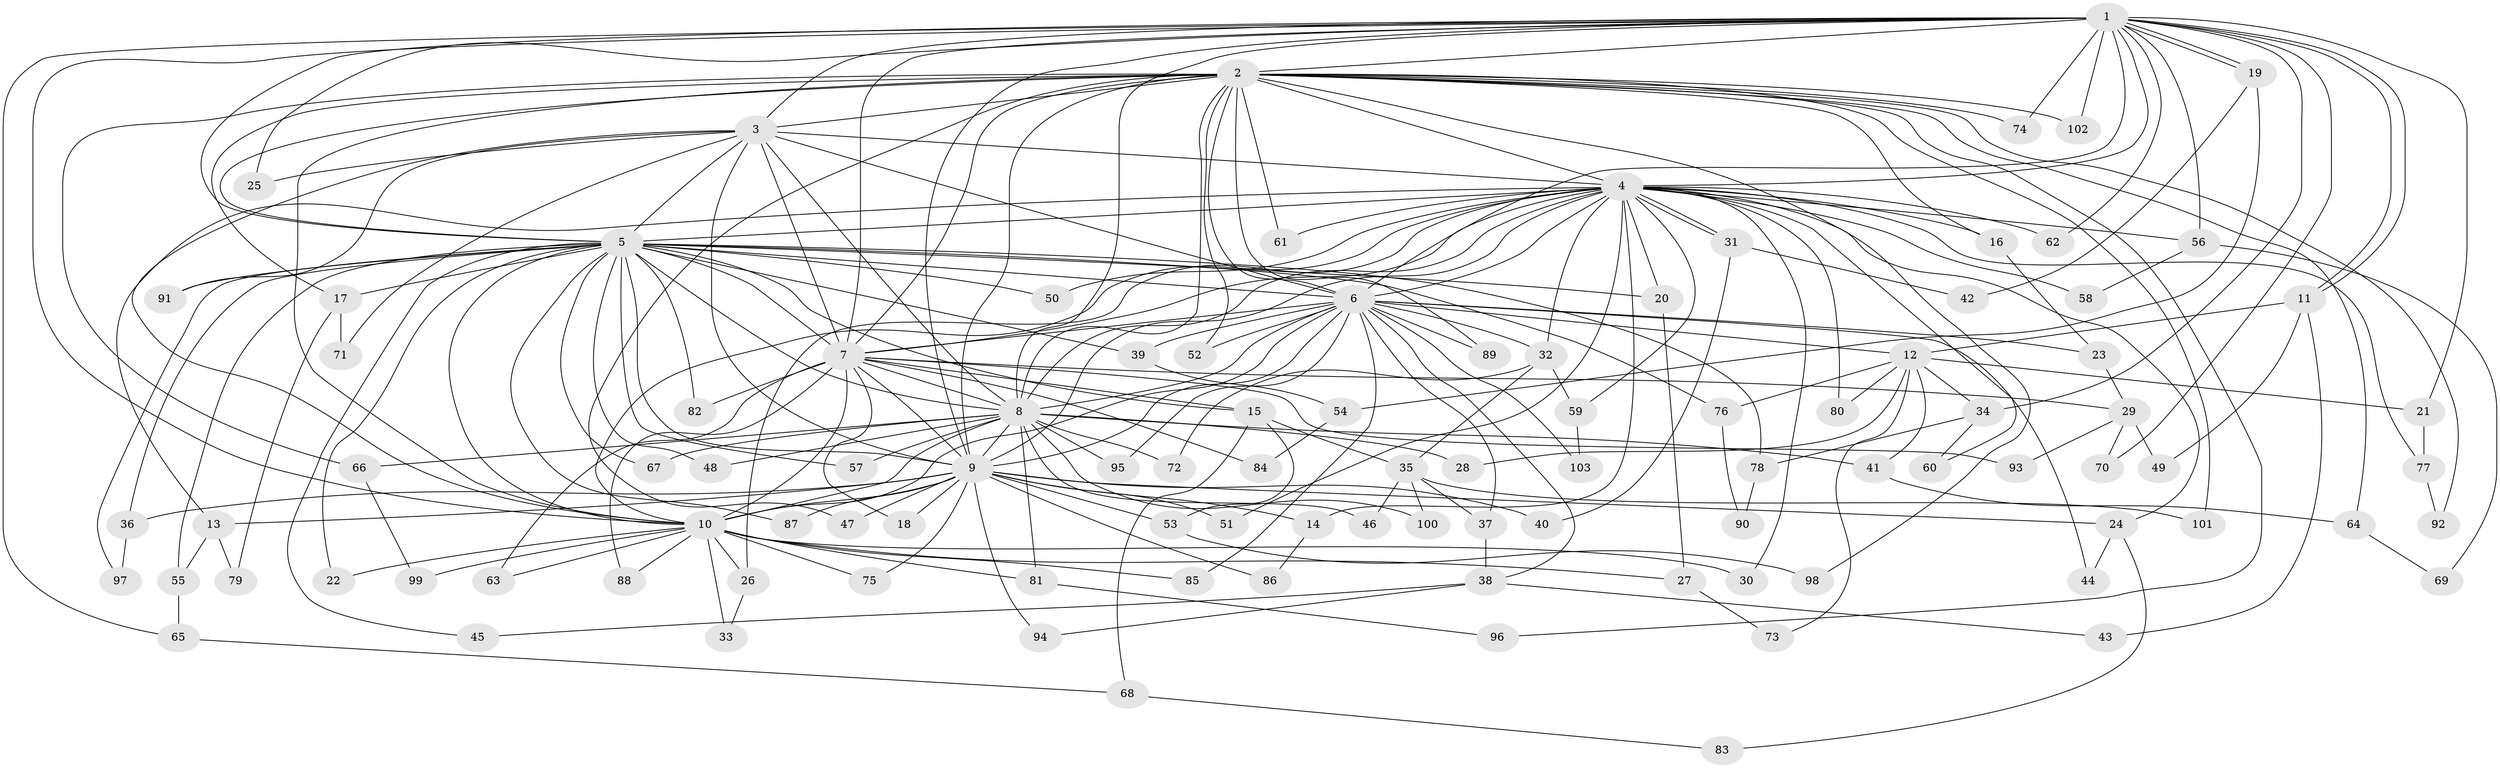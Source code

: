 // coarse degree distribution, {3: 0.2692307692307692, 2: 0.2692307692307692, 4: 0.17307692307692307, 17: 0.07692307692307693, 5: 0.057692307692307696, 21: 0.038461538461538464, 16: 0.038461538461538464, 9: 0.019230769230769232, 14: 0.019230769230769232, 10: 0.019230769230769232, 6: 0.019230769230769232}
// Generated by graph-tools (version 1.1) at 2025/36/03/04/25 23:36:28]
// undirected, 103 vertices, 231 edges
graph export_dot {
  node [color=gray90,style=filled];
  1;
  2;
  3;
  4;
  5;
  6;
  7;
  8;
  9;
  10;
  11;
  12;
  13;
  14;
  15;
  16;
  17;
  18;
  19;
  20;
  21;
  22;
  23;
  24;
  25;
  26;
  27;
  28;
  29;
  30;
  31;
  32;
  33;
  34;
  35;
  36;
  37;
  38;
  39;
  40;
  41;
  42;
  43;
  44;
  45;
  46;
  47;
  48;
  49;
  50;
  51;
  52;
  53;
  54;
  55;
  56;
  57;
  58;
  59;
  60;
  61;
  62;
  63;
  64;
  65;
  66;
  67;
  68;
  69;
  70;
  71;
  72;
  73;
  74;
  75;
  76;
  77;
  78;
  79;
  80;
  81;
  82;
  83;
  84;
  85;
  86;
  87;
  88;
  89;
  90;
  91;
  92;
  93;
  94;
  95;
  96;
  97;
  98;
  99;
  100;
  101;
  102;
  103;
  1 -- 2;
  1 -- 3;
  1 -- 4;
  1 -- 5;
  1 -- 6;
  1 -- 7;
  1 -- 8;
  1 -- 9;
  1 -- 10;
  1 -- 11;
  1 -- 11;
  1 -- 19;
  1 -- 19;
  1 -- 21;
  1 -- 25;
  1 -- 34;
  1 -- 56;
  1 -- 62;
  1 -- 65;
  1 -- 70;
  1 -- 74;
  1 -- 102;
  2 -- 3;
  2 -- 4;
  2 -- 5;
  2 -- 6;
  2 -- 7;
  2 -- 8;
  2 -- 9;
  2 -- 10;
  2 -- 16;
  2 -- 17;
  2 -- 47;
  2 -- 52;
  2 -- 61;
  2 -- 64;
  2 -- 66;
  2 -- 74;
  2 -- 89;
  2 -- 92;
  2 -- 96;
  2 -- 98;
  2 -- 101;
  2 -- 102;
  3 -- 4;
  3 -- 5;
  3 -- 6;
  3 -- 7;
  3 -- 8;
  3 -- 9;
  3 -- 10;
  3 -- 25;
  3 -- 71;
  3 -- 91;
  4 -- 5;
  4 -- 6;
  4 -- 7;
  4 -- 8;
  4 -- 9;
  4 -- 10;
  4 -- 13;
  4 -- 14;
  4 -- 16;
  4 -- 20;
  4 -- 24;
  4 -- 26;
  4 -- 30;
  4 -- 31;
  4 -- 31;
  4 -- 32;
  4 -- 50;
  4 -- 51;
  4 -- 56;
  4 -- 58;
  4 -- 59;
  4 -- 60;
  4 -- 61;
  4 -- 62;
  4 -- 77;
  4 -- 80;
  5 -- 6;
  5 -- 7;
  5 -- 8;
  5 -- 9;
  5 -- 10;
  5 -- 15;
  5 -- 17;
  5 -- 20;
  5 -- 22;
  5 -- 36;
  5 -- 39;
  5 -- 45;
  5 -- 48;
  5 -- 50;
  5 -- 55;
  5 -- 57;
  5 -- 67;
  5 -- 76;
  5 -- 78;
  5 -- 82;
  5 -- 87;
  5 -- 91;
  5 -- 97;
  6 -- 7;
  6 -- 8;
  6 -- 9;
  6 -- 10;
  6 -- 12;
  6 -- 23;
  6 -- 32;
  6 -- 37;
  6 -- 38;
  6 -- 39;
  6 -- 44;
  6 -- 52;
  6 -- 85;
  6 -- 89;
  6 -- 95;
  6 -- 103;
  7 -- 8;
  7 -- 9;
  7 -- 10;
  7 -- 15;
  7 -- 18;
  7 -- 29;
  7 -- 63;
  7 -- 82;
  7 -- 84;
  7 -- 88;
  7 -- 93;
  8 -- 9;
  8 -- 10;
  8 -- 28;
  8 -- 41;
  8 -- 46;
  8 -- 48;
  8 -- 57;
  8 -- 66;
  8 -- 67;
  8 -- 72;
  8 -- 81;
  8 -- 95;
  8 -- 100;
  9 -- 10;
  9 -- 13;
  9 -- 14;
  9 -- 18;
  9 -- 24;
  9 -- 36;
  9 -- 40;
  9 -- 47;
  9 -- 51;
  9 -- 53;
  9 -- 75;
  9 -- 86;
  9 -- 87;
  9 -- 94;
  10 -- 22;
  10 -- 26;
  10 -- 27;
  10 -- 30;
  10 -- 33;
  10 -- 63;
  10 -- 75;
  10 -- 81;
  10 -- 85;
  10 -- 88;
  10 -- 99;
  11 -- 12;
  11 -- 43;
  11 -- 49;
  12 -- 21;
  12 -- 28;
  12 -- 34;
  12 -- 41;
  12 -- 73;
  12 -- 76;
  12 -- 80;
  13 -- 55;
  13 -- 79;
  14 -- 86;
  15 -- 35;
  15 -- 53;
  15 -- 68;
  16 -- 23;
  17 -- 71;
  17 -- 79;
  19 -- 42;
  19 -- 54;
  20 -- 27;
  21 -- 77;
  23 -- 29;
  24 -- 44;
  24 -- 83;
  26 -- 33;
  27 -- 73;
  29 -- 49;
  29 -- 70;
  29 -- 93;
  31 -- 40;
  31 -- 42;
  32 -- 35;
  32 -- 59;
  32 -- 72;
  34 -- 60;
  34 -- 78;
  35 -- 37;
  35 -- 46;
  35 -- 100;
  35 -- 101;
  36 -- 97;
  37 -- 38;
  38 -- 43;
  38 -- 45;
  38 -- 94;
  39 -- 54;
  41 -- 64;
  53 -- 98;
  54 -- 84;
  55 -- 65;
  56 -- 58;
  56 -- 69;
  59 -- 103;
  64 -- 69;
  65 -- 68;
  66 -- 99;
  68 -- 83;
  76 -- 90;
  77 -- 92;
  78 -- 90;
  81 -- 96;
}
